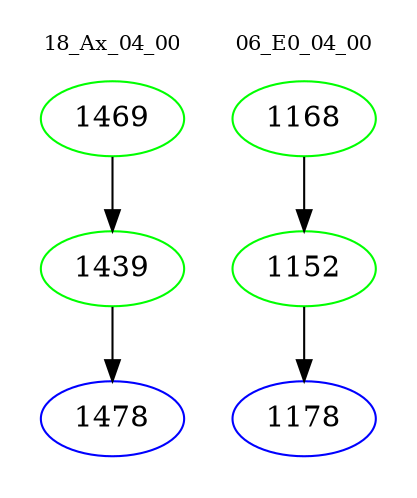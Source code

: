digraph{
subgraph cluster_0 {
color = white
label = "18_Ax_04_00";
fontsize=10;
T0_1469 [label="1469", color="green"]
T0_1469 -> T0_1439 [color="black"]
T0_1439 [label="1439", color="green"]
T0_1439 -> T0_1478 [color="black"]
T0_1478 [label="1478", color="blue"]
}
subgraph cluster_1 {
color = white
label = "06_E0_04_00";
fontsize=10;
T1_1168 [label="1168", color="green"]
T1_1168 -> T1_1152 [color="black"]
T1_1152 [label="1152", color="green"]
T1_1152 -> T1_1178 [color="black"]
T1_1178 [label="1178", color="blue"]
}
}
